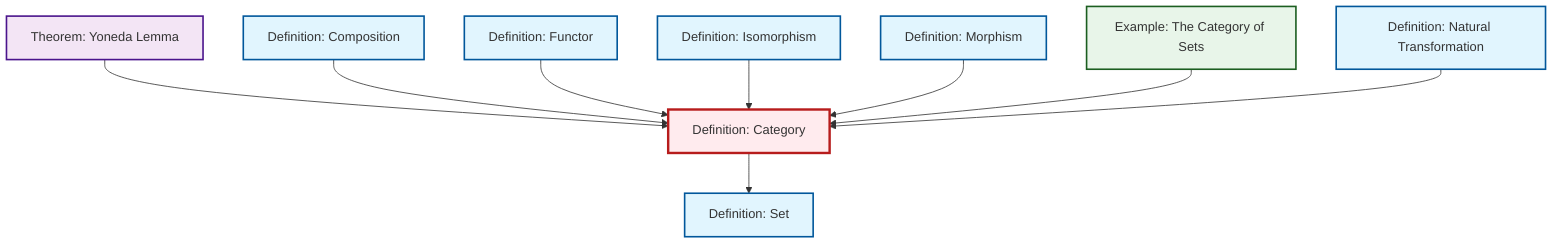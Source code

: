 graph TD
    classDef definition fill:#e1f5fe,stroke:#01579b,stroke-width:2px
    classDef theorem fill:#f3e5f5,stroke:#4a148c,stroke-width:2px
    classDef axiom fill:#fff3e0,stroke:#e65100,stroke-width:2px
    classDef example fill:#e8f5e9,stroke:#1b5e20,stroke-width:2px
    classDef current fill:#ffebee,stroke:#b71c1c,stroke-width:3px
    def-category["Definition: Category"]:::definition
    ex-set-category["Example: The Category of Sets"]:::example
    def-set["Definition: Set"]:::definition
    def-functor["Definition: Functor"]:::definition
    def-composition["Definition: Composition"]:::definition
    def-morphism["Definition: Morphism"]:::definition
    def-natural-transformation["Definition: Natural Transformation"]:::definition
    thm-yoneda["Theorem: Yoneda Lemma"]:::theorem
    def-isomorphism["Definition: Isomorphism"]:::definition
    def-category --> def-set
    thm-yoneda --> def-category
    def-composition --> def-category
    def-functor --> def-category
    def-isomorphism --> def-category
    def-morphism --> def-category
    ex-set-category --> def-category
    def-natural-transformation --> def-category
    class def-category current